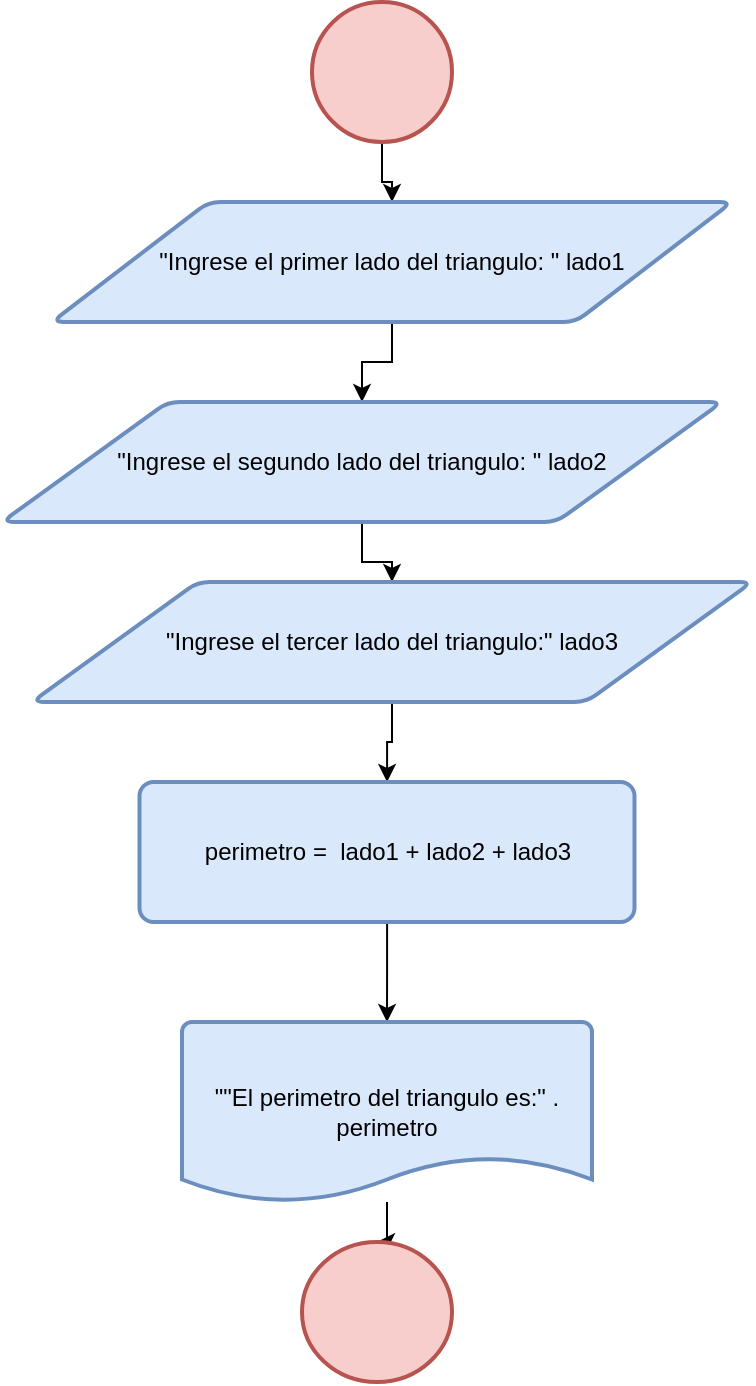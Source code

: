 <mxfile version="21.1.5" type="device">
  <diagram id="C5RBs43oDa-KdzZeNtuy" name="Page-1">
    <mxGraphModel dx="1434" dy="796" grid="1" gridSize="10" guides="1" tooltips="1" connect="1" arrows="1" fold="1" page="1" pageScale="1" pageWidth="827" pageHeight="1169" math="0" shadow="0">
      <root>
        <mxCell id="WIyWlLk6GJQsqaUBKTNV-0" />
        <mxCell id="WIyWlLk6GJQsqaUBKTNV-1" parent="WIyWlLk6GJQsqaUBKTNV-0" />
        <mxCell id="_6RQQefL03wIJ9V6XjeD-7" style="edgeStyle=orthogonalEdgeStyle;rounded=0;orthogonalLoop=1;jettySize=auto;html=1;entryX=0.5;entryY=0;entryDx=0;entryDy=0;" edge="1" parent="WIyWlLk6GJQsqaUBKTNV-1" source="_6RQQefL03wIJ9V6XjeD-0" target="_6RQQefL03wIJ9V6XjeD-1">
          <mxGeometry relative="1" as="geometry" />
        </mxCell>
        <mxCell id="_6RQQefL03wIJ9V6XjeD-0" value="" style="strokeWidth=2;html=1;shape=mxgraph.flowchart.start_2;whiteSpace=wrap;fillColor=#f8cecc;strokeColor=#b85450;" vertex="1" parent="WIyWlLk6GJQsqaUBKTNV-1">
          <mxGeometry x="360" y="40" width="70" height="70" as="geometry" />
        </mxCell>
        <mxCell id="_6RQQefL03wIJ9V6XjeD-8" style="edgeStyle=orthogonalEdgeStyle;rounded=0;orthogonalLoop=1;jettySize=auto;html=1;" edge="1" parent="WIyWlLk6GJQsqaUBKTNV-1" source="_6RQQefL03wIJ9V6XjeD-1" target="_6RQQefL03wIJ9V6XjeD-2">
          <mxGeometry relative="1" as="geometry" />
        </mxCell>
        <mxCell id="_6RQQefL03wIJ9V6XjeD-1" value="&quot;Ingrese el primer lado del triangulo: &quot; lado1" style="shape=parallelogram;html=1;strokeWidth=2;perimeter=parallelogramPerimeter;whiteSpace=wrap;rounded=1;arcSize=12;size=0.23;fillColor=#dae8fc;strokeColor=#6c8ebf;" vertex="1" parent="WIyWlLk6GJQsqaUBKTNV-1">
          <mxGeometry x="230" y="140" width="340" height="60" as="geometry" />
        </mxCell>
        <mxCell id="_6RQQefL03wIJ9V6XjeD-9" style="edgeStyle=orthogonalEdgeStyle;rounded=0;orthogonalLoop=1;jettySize=auto;html=1;" edge="1" parent="WIyWlLk6GJQsqaUBKTNV-1" source="_6RQQefL03wIJ9V6XjeD-2" target="_6RQQefL03wIJ9V6XjeD-3">
          <mxGeometry relative="1" as="geometry" />
        </mxCell>
        <mxCell id="_6RQQefL03wIJ9V6XjeD-2" value="&quot;Ingrese el segundo lado del triangulo: &quot; lado2" style="shape=parallelogram;html=1;strokeWidth=2;perimeter=parallelogramPerimeter;whiteSpace=wrap;rounded=1;arcSize=12;size=0.23;fillColor=#dae8fc;strokeColor=#6c8ebf;" vertex="1" parent="WIyWlLk6GJQsqaUBKTNV-1">
          <mxGeometry x="205" y="240" width="360" height="60" as="geometry" />
        </mxCell>
        <mxCell id="_6RQQefL03wIJ9V6XjeD-10" style="edgeStyle=orthogonalEdgeStyle;rounded=0;orthogonalLoop=1;jettySize=auto;html=1;" edge="1" parent="WIyWlLk6GJQsqaUBKTNV-1" source="_6RQQefL03wIJ9V6XjeD-3" target="_6RQQefL03wIJ9V6XjeD-4">
          <mxGeometry relative="1" as="geometry" />
        </mxCell>
        <mxCell id="_6RQQefL03wIJ9V6XjeD-3" value="&quot;Ingrese el tercer lado del triangulo:&quot; lado3" style="shape=parallelogram;html=1;strokeWidth=2;perimeter=parallelogramPerimeter;whiteSpace=wrap;rounded=1;arcSize=12;size=0.23;fillColor=#dae8fc;strokeColor=#6c8ebf;" vertex="1" parent="WIyWlLk6GJQsqaUBKTNV-1">
          <mxGeometry x="220" y="330" width="360" height="60" as="geometry" />
        </mxCell>
        <mxCell id="_6RQQefL03wIJ9V6XjeD-11" style="edgeStyle=orthogonalEdgeStyle;rounded=0;orthogonalLoop=1;jettySize=auto;html=1;" edge="1" parent="WIyWlLk6GJQsqaUBKTNV-1" source="_6RQQefL03wIJ9V6XjeD-4" target="_6RQQefL03wIJ9V6XjeD-5">
          <mxGeometry relative="1" as="geometry" />
        </mxCell>
        <mxCell id="_6RQQefL03wIJ9V6XjeD-4" value="perimetro =&amp;nbsp; lado1 + lado2 + lado3" style="rounded=1;whiteSpace=wrap;html=1;absoluteArcSize=1;arcSize=14;strokeWidth=2;fillColor=#dae8fc;strokeColor=#6c8ebf;" vertex="1" parent="WIyWlLk6GJQsqaUBKTNV-1">
          <mxGeometry x="273.75" y="430" width="247.5" height="70" as="geometry" />
        </mxCell>
        <mxCell id="_6RQQefL03wIJ9V6XjeD-12" style="edgeStyle=orthogonalEdgeStyle;rounded=0;orthogonalLoop=1;jettySize=auto;html=1;" edge="1" parent="WIyWlLk6GJQsqaUBKTNV-1" source="_6RQQefL03wIJ9V6XjeD-5" target="_6RQQefL03wIJ9V6XjeD-6">
          <mxGeometry relative="1" as="geometry" />
        </mxCell>
        <mxCell id="_6RQQefL03wIJ9V6XjeD-5" value="&quot;&quot;El perimetro del triangulo es:&quot; . perimetro" style="strokeWidth=2;html=1;shape=mxgraph.flowchart.document2;whiteSpace=wrap;size=0.25;fillColor=#dae8fc;strokeColor=#6c8ebf;" vertex="1" parent="WIyWlLk6GJQsqaUBKTNV-1">
          <mxGeometry x="295" y="550" width="205" height="90" as="geometry" />
        </mxCell>
        <mxCell id="_6RQQefL03wIJ9V6XjeD-6" value="" style="strokeWidth=2;html=1;shape=mxgraph.flowchart.start_2;whiteSpace=wrap;fillColor=#f8cecc;strokeColor=#b85450;" vertex="1" parent="WIyWlLk6GJQsqaUBKTNV-1">
          <mxGeometry x="355" y="660" width="75" height="70" as="geometry" />
        </mxCell>
      </root>
    </mxGraphModel>
  </diagram>
</mxfile>
